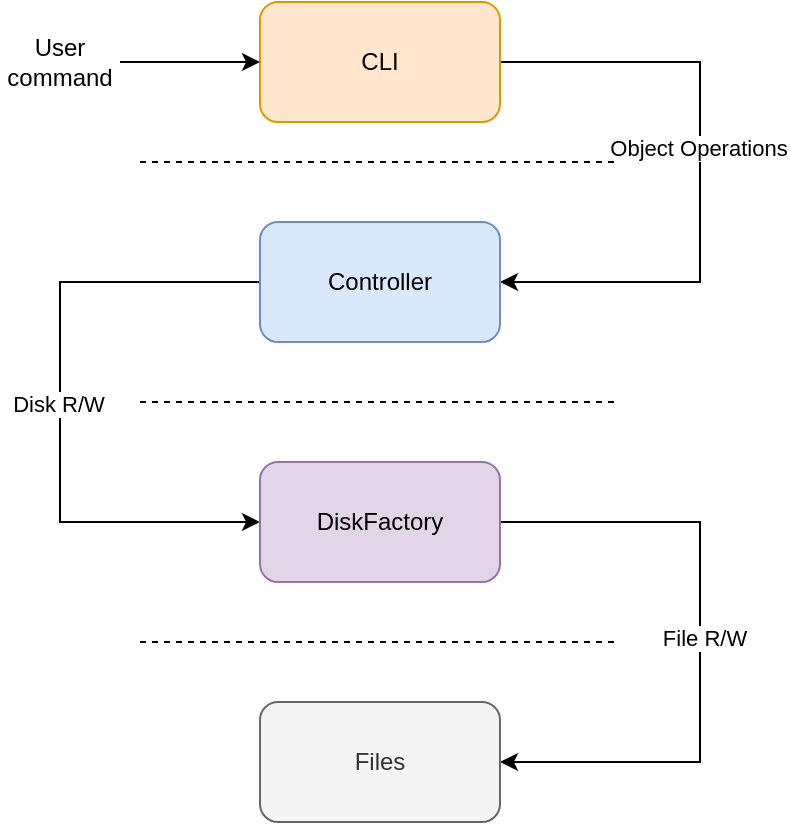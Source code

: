 <mxfile version="22.1.3" type="device">
  <diagram name="第 1 页" id="L9rQxhg_rmzX1JaahoO3">
    <mxGraphModel dx="1066" dy="557" grid="1" gridSize="10" guides="1" tooltips="1" connect="1" arrows="1" fold="1" page="1" pageScale="1" pageWidth="827" pageHeight="1169" math="0" shadow="0">
      <root>
        <mxCell id="0" />
        <mxCell id="1" parent="0" />
        <mxCell id="jHprKipuQ5UDyilr_VK_-25" style="edgeStyle=orthogonalEdgeStyle;rounded=0;orthogonalLoop=1;jettySize=auto;html=1;exitX=1;exitY=0.5;exitDx=0;exitDy=0;entryX=1;entryY=0.5;entryDx=0;entryDy=0;" parent="1" source="jHprKipuQ5UDyilr_VK_-13" target="jHprKipuQ5UDyilr_VK_-14" edge="1">
          <mxGeometry relative="1" as="geometry">
            <Array as="points">
              <mxPoint x="520" y="110" />
              <mxPoint x="520" y="220" />
            </Array>
          </mxGeometry>
        </mxCell>
        <mxCell id="jHprKipuQ5UDyilr_VK_-26" value="Object Operations" style="edgeLabel;html=1;align=center;verticalAlign=middle;resizable=0;points=[];" parent="jHprKipuQ5UDyilr_VK_-25" vertex="1" connectable="0">
          <mxGeometry x="-0.078" y="-1" relative="1" as="geometry">
            <mxPoint as="offset" />
          </mxGeometry>
        </mxCell>
        <mxCell id="jHprKipuQ5UDyilr_VK_-13" value="CLI" style="rounded=1;whiteSpace=wrap;html=1;fillColor=#ffe6cc;strokeColor=#d79b00;" parent="1" vertex="1">
          <mxGeometry x="300" y="80" width="120" height="60" as="geometry" />
        </mxCell>
        <mxCell id="jHprKipuQ5UDyilr_VK_-24" style="edgeStyle=orthogonalEdgeStyle;rounded=0;orthogonalLoop=1;jettySize=auto;html=1;exitX=0;exitY=0.5;exitDx=0;exitDy=0;entryX=0;entryY=0.5;entryDx=0;entryDy=0;" parent="1" source="jHprKipuQ5UDyilr_VK_-14" target="jHprKipuQ5UDyilr_VK_-15" edge="1">
          <mxGeometry relative="1" as="geometry">
            <Array as="points">
              <mxPoint x="200" y="220" />
              <mxPoint x="200" y="340" />
            </Array>
          </mxGeometry>
        </mxCell>
        <mxCell id="jHprKipuQ5UDyilr_VK_-27" value="Disk R/W" style="edgeLabel;html=1;align=center;verticalAlign=middle;resizable=0;points=[];" parent="jHprKipuQ5UDyilr_VK_-24" vertex="1" connectable="0">
          <mxGeometry x="0.005" y="-1" relative="1" as="geometry">
            <mxPoint as="offset" />
          </mxGeometry>
        </mxCell>
        <mxCell id="jHprKipuQ5UDyilr_VK_-14" value="Controller" style="rounded=1;whiteSpace=wrap;html=1;fillColor=#dae8fc;strokeColor=#6c8ebf;" parent="1" vertex="1">
          <mxGeometry x="300" y="190" width="120" height="60" as="geometry" />
        </mxCell>
        <mxCell id="jHprKipuQ5UDyilr_VK_-23" style="edgeStyle=orthogonalEdgeStyle;rounded=0;orthogonalLoop=1;jettySize=auto;html=1;exitX=1;exitY=0.5;exitDx=0;exitDy=0;entryX=1;entryY=0.5;entryDx=0;entryDy=0;" parent="1" source="jHprKipuQ5UDyilr_VK_-15" target="jHprKipuQ5UDyilr_VK_-22" edge="1">
          <mxGeometry relative="1" as="geometry">
            <Array as="points">
              <mxPoint x="520" y="340" />
              <mxPoint x="520" y="460" />
            </Array>
          </mxGeometry>
        </mxCell>
        <mxCell id="jHprKipuQ5UDyilr_VK_-28" value="File R/W" style="edgeLabel;html=1;align=center;verticalAlign=middle;resizable=0;points=[];" parent="jHprKipuQ5UDyilr_VK_-23" vertex="1" connectable="0">
          <mxGeometry x="-0.015" y="2" relative="1" as="geometry">
            <mxPoint as="offset" />
          </mxGeometry>
        </mxCell>
        <mxCell id="jHprKipuQ5UDyilr_VK_-15" value="DiskFactory" style="rounded=1;whiteSpace=wrap;html=1;fillColor=#e1d5e7;strokeColor=#9673a6;" parent="1" vertex="1">
          <mxGeometry x="300" y="310" width="120" height="60" as="geometry" />
        </mxCell>
        <mxCell id="jHprKipuQ5UDyilr_VK_-17" value="" style="endArrow=none;dashed=1;html=1;rounded=0;" parent="1" edge="1">
          <mxGeometry width="50" height="50" relative="1" as="geometry">
            <mxPoint x="240" y="280" as="sourcePoint" />
            <mxPoint x="480" y="280" as="targetPoint" />
          </mxGeometry>
        </mxCell>
        <mxCell id="jHprKipuQ5UDyilr_VK_-18" value="" style="endArrow=none;dashed=1;html=1;rounded=0;" parent="1" edge="1">
          <mxGeometry width="50" height="50" relative="1" as="geometry">
            <mxPoint x="240" y="160" as="sourcePoint" />
            <mxPoint x="480" y="160" as="targetPoint" />
          </mxGeometry>
        </mxCell>
        <mxCell id="jHprKipuQ5UDyilr_VK_-19" value="" style="endArrow=none;dashed=1;html=1;rounded=0;" parent="1" edge="1">
          <mxGeometry width="50" height="50" relative="1" as="geometry">
            <mxPoint x="240" y="400" as="sourcePoint" />
            <mxPoint x="480" y="400" as="targetPoint" />
          </mxGeometry>
        </mxCell>
        <mxCell id="jHprKipuQ5UDyilr_VK_-22" value="Files" style="rounded=1;whiteSpace=wrap;html=1;fillColor=#f5f5f5;fontColor=#333333;strokeColor=#666666;" parent="1" vertex="1">
          <mxGeometry x="300" y="430" width="120" height="60" as="geometry" />
        </mxCell>
        <mxCell id="jHprKipuQ5UDyilr_VK_-31" style="edgeStyle=orthogonalEdgeStyle;rounded=0;orthogonalLoop=1;jettySize=auto;html=1;exitX=1;exitY=0.5;exitDx=0;exitDy=0;entryX=0;entryY=0.5;entryDx=0;entryDy=0;" parent="1" source="jHprKipuQ5UDyilr_VK_-30" target="jHprKipuQ5UDyilr_VK_-13" edge="1">
          <mxGeometry relative="1" as="geometry" />
        </mxCell>
        <mxCell id="jHprKipuQ5UDyilr_VK_-30" value="User command" style="text;html=1;strokeColor=none;fillColor=none;align=center;verticalAlign=middle;whiteSpace=wrap;rounded=0;" parent="1" vertex="1">
          <mxGeometry x="170" y="95" width="60" height="30" as="geometry" />
        </mxCell>
      </root>
    </mxGraphModel>
  </diagram>
</mxfile>
